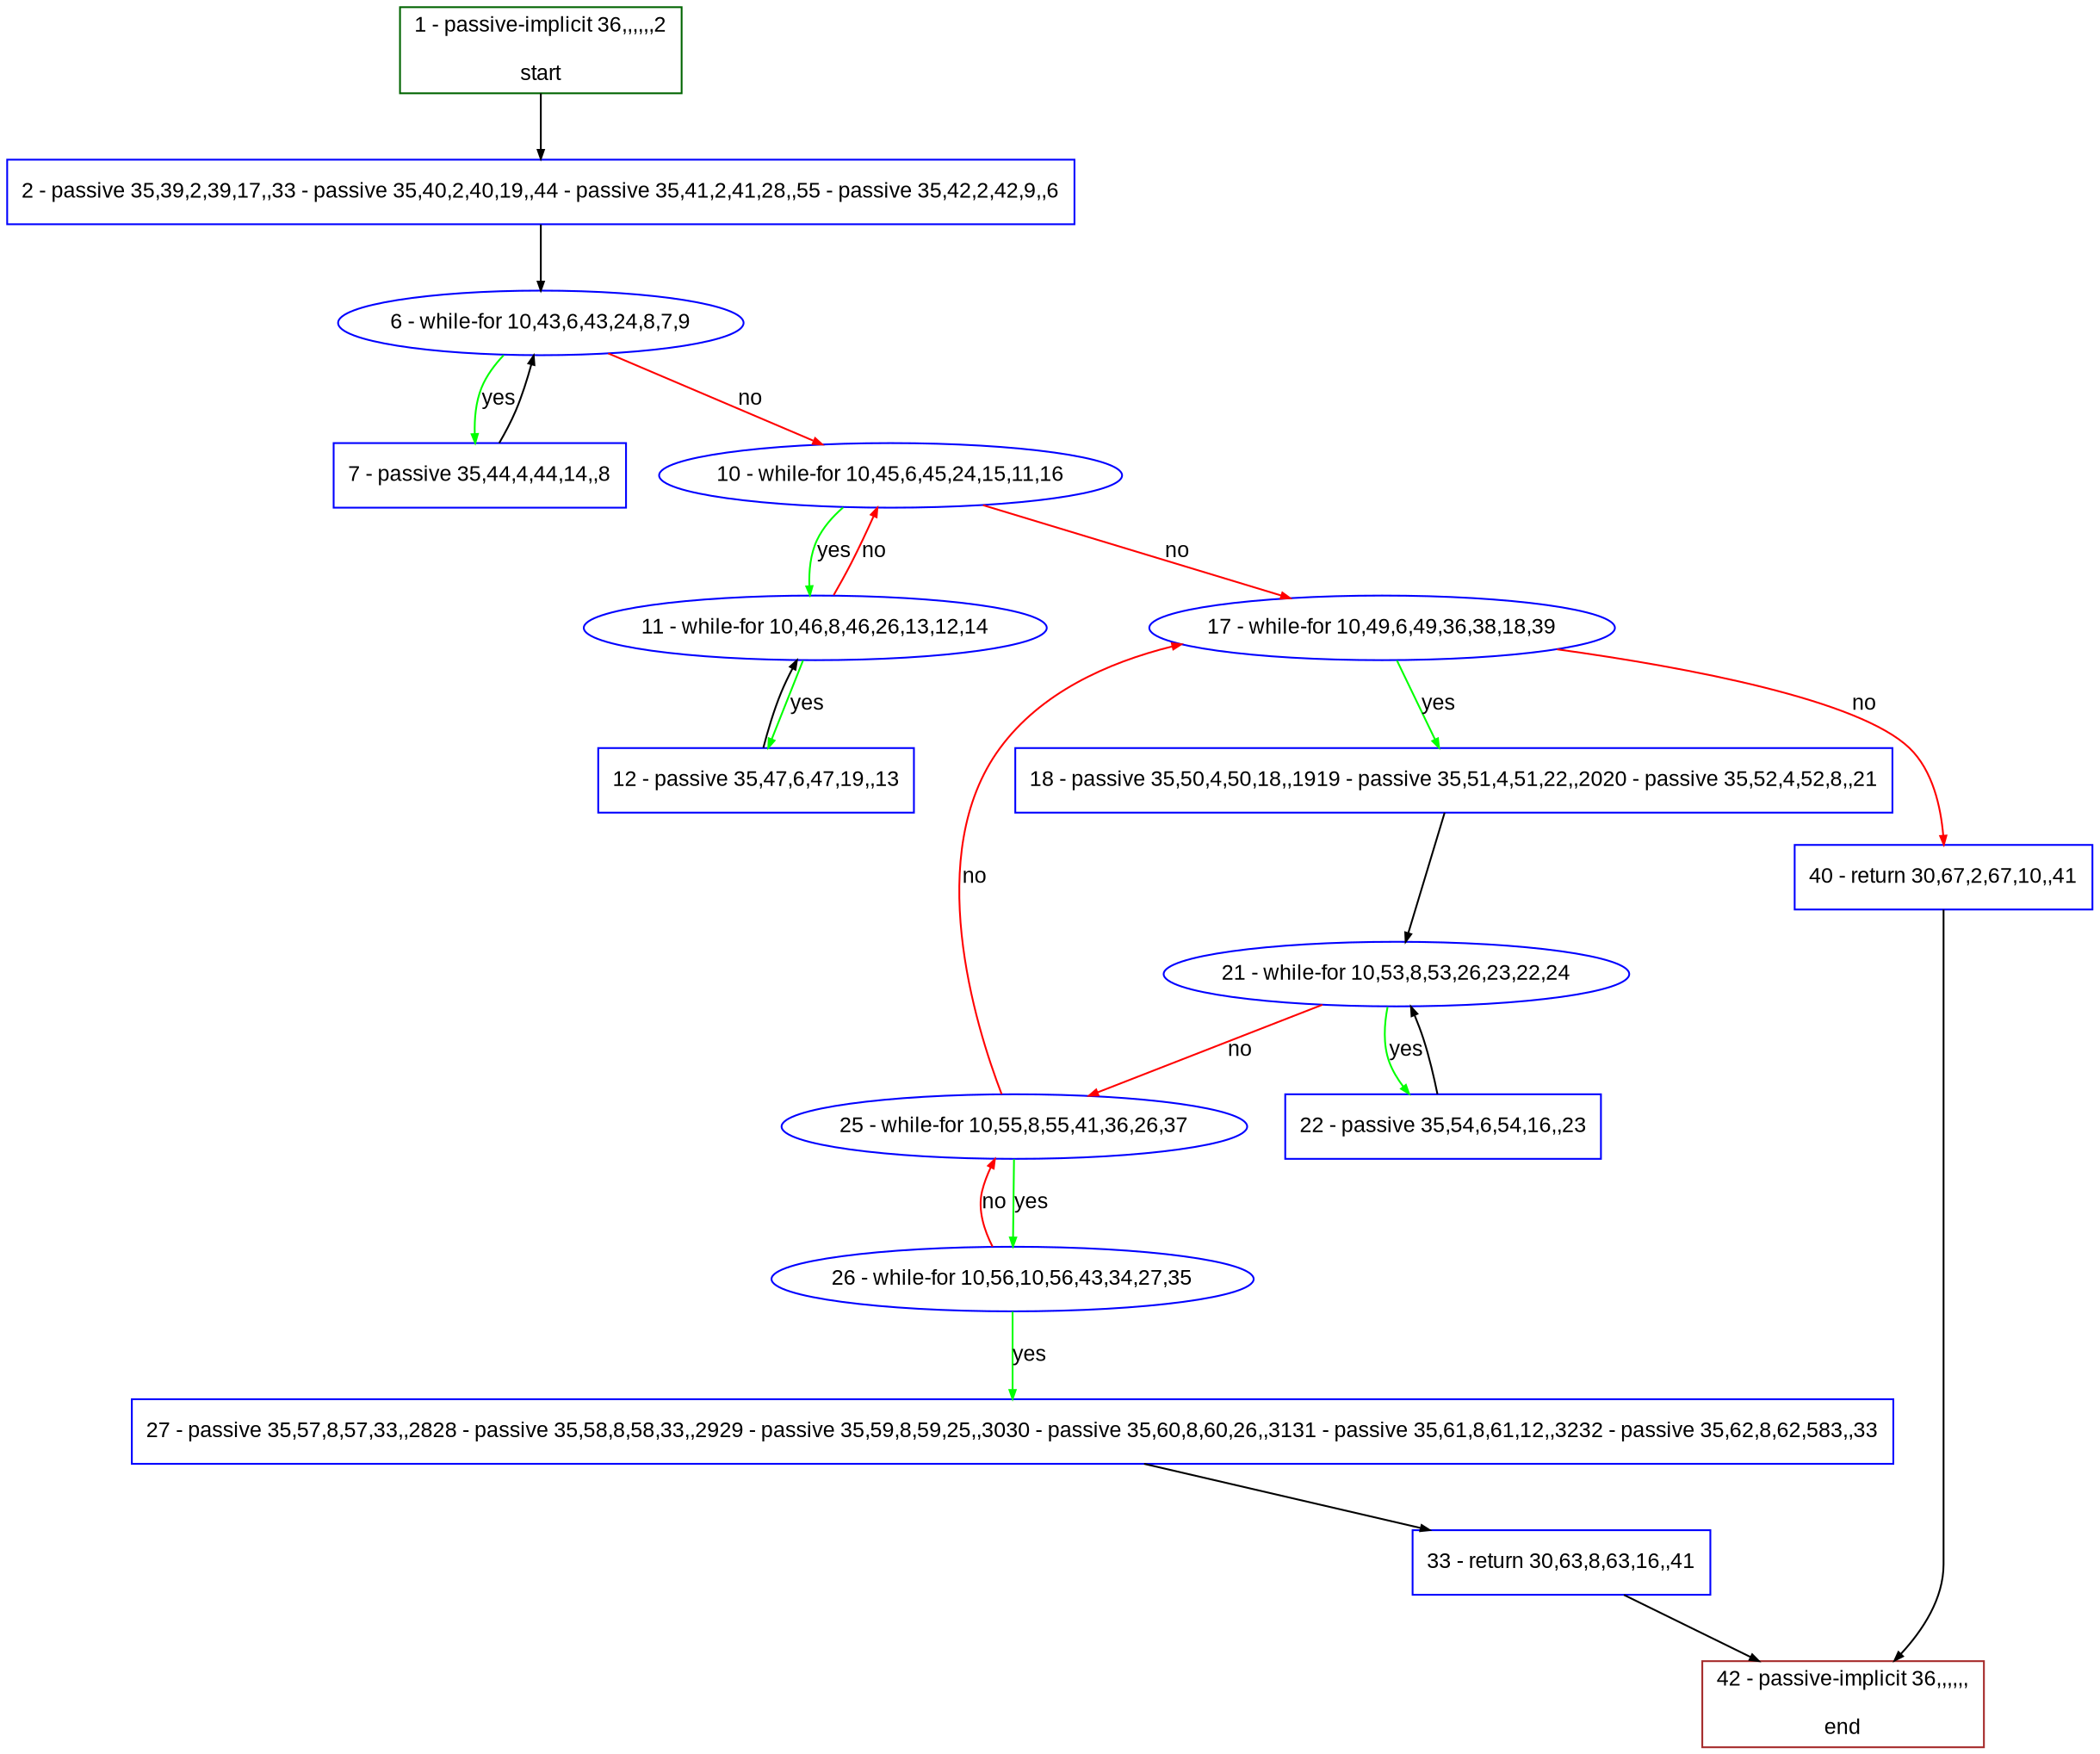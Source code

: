 digraph "" {
  graph [pack="true", label="", fontsize="12", packmode="clust", fontname="Arial", fillcolor="#FFFFCC", bgcolor="white", style="rounded,filled", compound="true"];
  node [node_initialized="no", label="", color="grey", fontsize="12", fillcolor="white", fontname="Arial", style="filled", shape="rectangle", compound="true", fixedsize="false"];
  edge [fontcolor="black", arrowhead="normal", arrowtail="none", arrowsize="0.5", ltail="", label="", color="black", fontsize="12", lhead="", fontname="Arial", dir="forward", compound="true"];
  __N1 [label="2 - passive 35,39,2,39,17,,33 - passive 35,40,2,40,19,,44 - passive 35,41,2,41,28,,55 - passive 35,42,2,42,9,,6", color="#0000ff", fillcolor="#ffffff", style="filled", shape="box"];
  __N2 [label="1 - passive-implicit 36,,,,,,2\n\nstart", color="#006400", fillcolor="#ffffff", style="filled", shape="box"];
  __N3 [label="6 - while-for 10,43,6,43,24,8,7,9", color="#0000ff", fillcolor="#ffffff", style="filled", shape="oval"];
  __N4 [label="7 - passive 35,44,4,44,14,,8", color="#0000ff", fillcolor="#ffffff", style="filled", shape="box"];
  __N5 [label="10 - while-for 10,45,6,45,24,15,11,16", color="#0000ff", fillcolor="#ffffff", style="filled", shape="oval"];
  __N6 [label="11 - while-for 10,46,8,46,26,13,12,14", color="#0000ff", fillcolor="#ffffff", style="filled", shape="oval"];
  __N7 [label="17 - while-for 10,49,6,49,36,38,18,39", color="#0000ff", fillcolor="#ffffff", style="filled", shape="oval"];
  __N8 [label="12 - passive 35,47,6,47,19,,13", color="#0000ff", fillcolor="#ffffff", style="filled", shape="box"];
  __N9 [label="18 - passive 35,50,4,50,18,,1919 - passive 35,51,4,51,22,,2020 - passive 35,52,4,52,8,,21", color="#0000ff", fillcolor="#ffffff", style="filled", shape="box"];
  __N10 [label="40 - return 30,67,2,67,10,,41", color="#0000ff", fillcolor="#ffffff", style="filled", shape="box"];
  __N11 [label="21 - while-for 10,53,8,53,26,23,22,24", color="#0000ff", fillcolor="#ffffff", style="filled", shape="oval"];
  __N12 [label="22 - passive 35,54,6,54,16,,23", color="#0000ff", fillcolor="#ffffff", style="filled", shape="box"];
  __N13 [label="25 - while-for 10,55,8,55,41,36,26,37", color="#0000ff", fillcolor="#ffffff", style="filled", shape="oval"];
  __N14 [label="26 - while-for 10,56,10,56,43,34,27,35", color="#0000ff", fillcolor="#ffffff", style="filled", shape="oval"];
  __N15 [label="27 - passive 35,57,8,57,33,,2828 - passive 35,58,8,58,33,,2929 - passive 35,59,8,59,25,,3030 - passive 35,60,8,60,26,,3131 - passive 35,61,8,61,12,,3232 - passive 35,62,8,62,583,,33", color="#0000ff", fillcolor="#ffffff", style="filled", shape="box"];
  __N16 [label="33 - return 30,63,8,63,16,,41", color="#0000ff", fillcolor="#ffffff", style="filled", shape="box"];
  __N17 [label="42 - passive-implicit 36,,,,,,\n\nend", color="#a52a2a", fillcolor="#ffffff", style="filled", shape="box"];
  __N2 -> __N1 [arrowhead="normal", arrowtail="none", color="#000000", label="", dir="forward"];
  __N1 -> __N3 [arrowhead="normal", arrowtail="none", color="#000000", label="", dir="forward"];
  __N3 -> __N4 [arrowhead="normal", arrowtail="none", color="#00ff00", label="yes", dir="forward"];
  __N4 -> __N3 [arrowhead="normal", arrowtail="none", color="#000000", label="", dir="forward"];
  __N3 -> __N5 [arrowhead="normal", arrowtail="none", color="#ff0000", label="no", dir="forward"];
  __N5 -> __N6 [arrowhead="normal", arrowtail="none", color="#00ff00", label="yes", dir="forward"];
  __N6 -> __N5 [arrowhead="normal", arrowtail="none", color="#ff0000", label="no", dir="forward"];
  __N5 -> __N7 [arrowhead="normal", arrowtail="none", color="#ff0000", label="no", dir="forward"];
  __N6 -> __N8 [arrowhead="normal", arrowtail="none", color="#00ff00", label="yes", dir="forward"];
  __N8 -> __N6 [arrowhead="normal", arrowtail="none", color="#000000", label="", dir="forward"];
  __N7 -> __N9 [arrowhead="normal", arrowtail="none", color="#00ff00", label="yes", dir="forward"];
  __N7 -> __N10 [arrowhead="normal", arrowtail="none", color="#ff0000", label="no", dir="forward"];
  __N9 -> __N11 [arrowhead="normal", arrowtail="none", color="#000000", label="", dir="forward"];
  __N11 -> __N12 [arrowhead="normal", arrowtail="none", color="#00ff00", label="yes", dir="forward"];
  __N12 -> __N11 [arrowhead="normal", arrowtail="none", color="#000000", label="", dir="forward"];
  __N11 -> __N13 [arrowhead="normal", arrowtail="none", color="#ff0000", label="no", dir="forward"];
  __N13 -> __N7 [arrowhead="normal", arrowtail="none", color="#ff0000", label="no", dir="forward"];
  __N13 -> __N14 [arrowhead="normal", arrowtail="none", color="#00ff00", label="yes", dir="forward"];
  __N14 -> __N13 [arrowhead="normal", arrowtail="none", color="#ff0000", label="no", dir="forward"];
  __N14 -> __N15 [arrowhead="normal", arrowtail="none", color="#00ff00", label="yes", dir="forward"];
  __N15 -> __N16 [arrowhead="normal", arrowtail="none", color="#000000", label="", dir="forward"];
  __N16 -> __N17 [arrowhead="normal", arrowtail="none", color="#000000", label="", dir="forward"];
  __N10 -> __N17 [arrowhead="normal", arrowtail="none", color="#000000", label="", dir="forward"];
}
